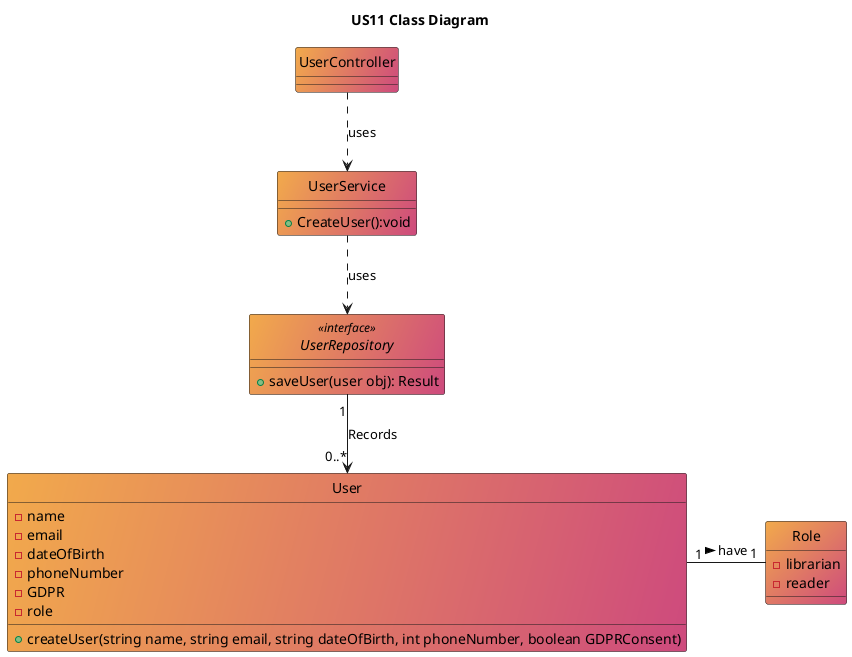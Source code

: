 @startuml
'https://SubscriptionServicetuml.com/class-diagram

hide circle

title US11 Class Diagram


class UserController #F2AA4CFF/CE4A7EFF {
}

class UserService #F2AA4CFF/CE4A7EFF{
+CreateUser():void
}


interface UserRepository <<interface>> #F2AA4CFF/CE4A7EFF{
+saveUser(user obj): Result
}


class User #F2AA4CFF/CE4A7EFF{
-name
-email
-dateOfBirth
-phoneNumber
-GDPR
-role
+ createUser(string name, string email, string dateOfBirth, int phoneNumber, boolean GDPRConsent)
}

class Role #F2AA4CFF/CE4A7EFF {
-librarian
-reader
}


UserController..> UserService:uses
UserService ..>  UserRepository:uses
User "1" -right- "1" Role : > have
UserRepository "1" -->"0..*" User: Records

@enduml